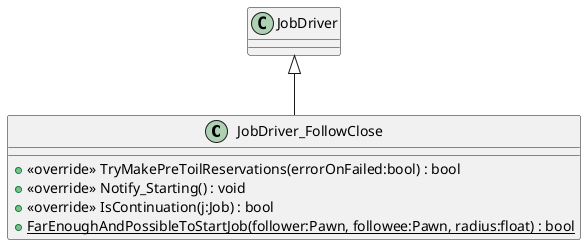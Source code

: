 @startuml
class JobDriver_FollowClose {
    + <<override>> TryMakePreToilReservations(errorOnFailed:bool) : bool
    + <<override>> Notify_Starting() : void
    + <<override>> IsContinuation(j:Job) : bool
    + {static} FarEnoughAndPossibleToStartJob(follower:Pawn, followee:Pawn, radius:float) : bool
}
JobDriver <|-- JobDriver_FollowClose
@enduml
